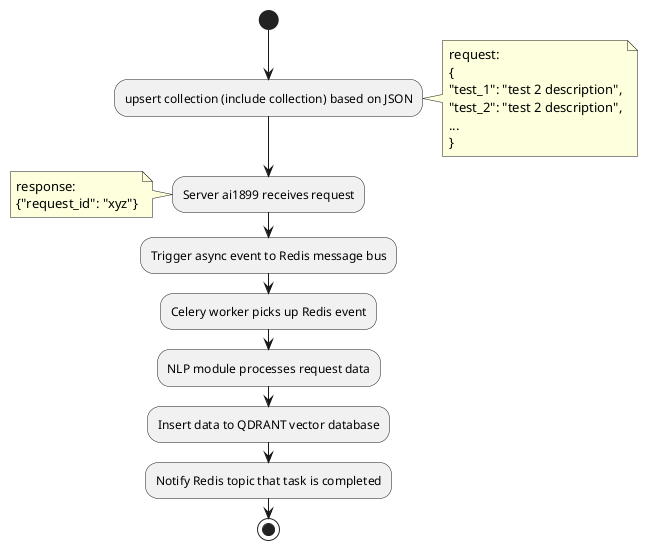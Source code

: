 @startuml

start

:upsert collection (include collection) based on JSON;

note right
request:
{
"test_1": "test 2 description",
"test_2": "test 2 description",
...
}
end note

:Server ai1899 receives request;

note left
response:
{"request_id": "xyz"}
end note

:Trigger async event to Redis message bus;

:Celery worker picks up Redis event;

:NLP module processes request data;

:Insert data to QDRANT vector database;

:Notify Redis topic that task is completed;

stop

@enduml